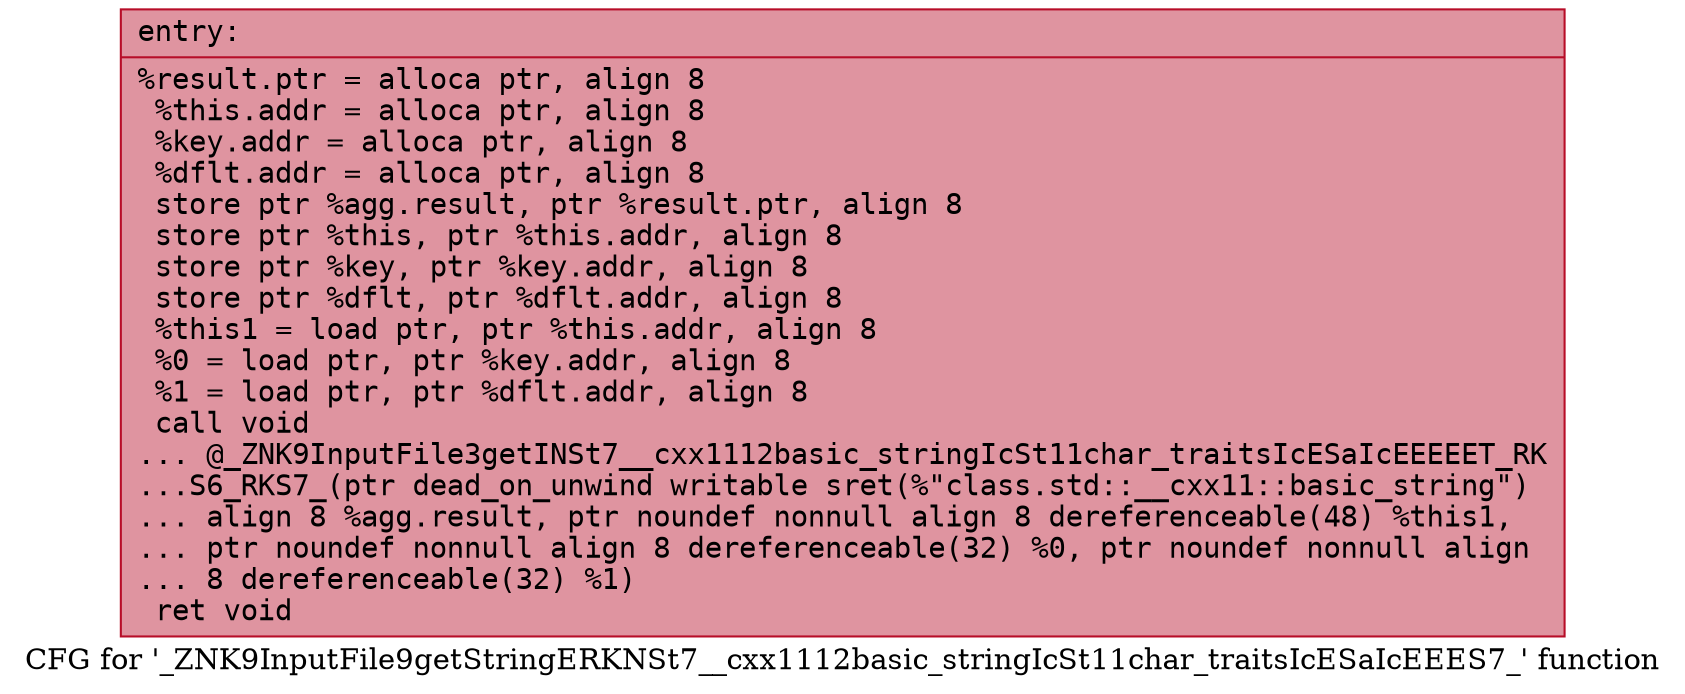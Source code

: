 digraph "CFG for '_ZNK9InputFile9getStringERKNSt7__cxx1112basic_stringIcSt11char_traitsIcESaIcEEES7_' function" {
	label="CFG for '_ZNK9InputFile9getStringERKNSt7__cxx1112basic_stringIcSt11char_traitsIcESaIcEEES7_' function";

	Node0x55cf47c27ed0 [shape=record,color="#b70d28ff", style=filled, fillcolor="#b70d2870" fontname="Courier",label="{entry:\l|  %result.ptr = alloca ptr, align 8\l  %this.addr = alloca ptr, align 8\l  %key.addr = alloca ptr, align 8\l  %dflt.addr = alloca ptr, align 8\l  store ptr %agg.result, ptr %result.ptr, align 8\l  store ptr %this, ptr %this.addr, align 8\l  store ptr %key, ptr %key.addr, align 8\l  store ptr %dflt, ptr %dflt.addr, align 8\l  %this1 = load ptr, ptr %this.addr, align 8\l  %0 = load ptr, ptr %key.addr, align 8\l  %1 = load ptr, ptr %dflt.addr, align 8\l  call void\l... @_ZNK9InputFile3getINSt7__cxx1112basic_stringIcSt11char_traitsIcESaIcEEEEET_RK\l...S6_RKS7_(ptr dead_on_unwind writable sret(%\"class.std::__cxx11::basic_string\")\l... align 8 %agg.result, ptr noundef nonnull align 8 dereferenceable(48) %this1,\l... ptr noundef nonnull align 8 dereferenceable(32) %0, ptr noundef nonnull align\l... 8 dereferenceable(32) %1)\l  ret void\l}"];
}
